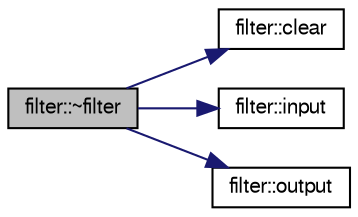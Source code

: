 digraph "filter::~filter"
{
  edge [fontname="FreeSans",fontsize="10",labelfontname="FreeSans",labelfontsize="10"];
  node [fontname="FreeSans",fontsize="10",shape=record];
  rankdir="LR";
  Node1 [label="filter::~filter",height=0.2,width=0.4,color="black", fillcolor="grey75", style="filled", fontcolor="black"];
  Node1 -> Node2 [color="midnightblue",fontsize="10",style="solid",fontname="FreeSans"];
  Node2 [label="filter::clear",height=0.2,width=0.4,color="black", fillcolor="white", style="filled",URL="$db/db7/classfilter.html#ae0e36e8992fc55acceddc7b02a2a711a"];
  Node1 -> Node3 [color="midnightblue",fontsize="10",style="solid",fontname="FreeSans"];
  Node3 [label="filter::input",height=0.2,width=0.4,color="black", fillcolor="white", style="filled",URL="$db/db7/classfilter.html#a968cd36e3cca3fb8541d4a57510aca4f"];
  Node1 -> Node4 [color="midnightblue",fontsize="10",style="solid",fontname="FreeSans"];
  Node4 [label="filter::output",height=0.2,width=0.4,color="black", fillcolor="white", style="filled",URL="$db/db7/classfilter.html#a368417e744fae19145dc46bd878216e5"];
}
